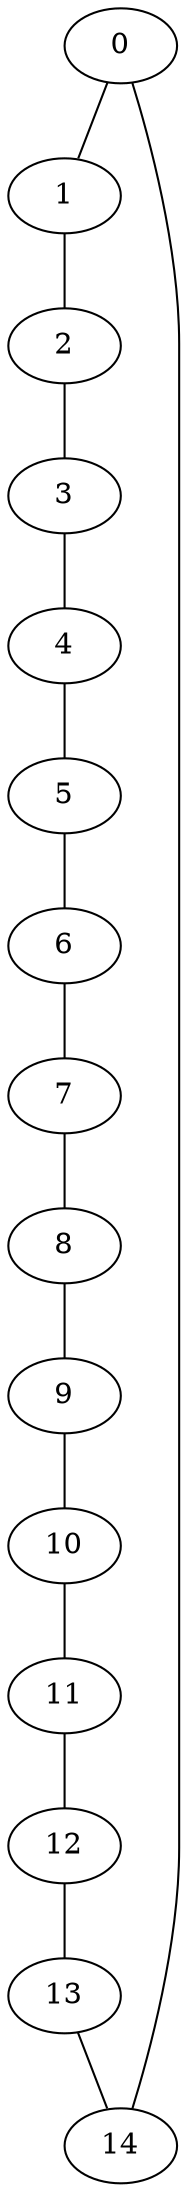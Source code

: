 strict graph {
0;
1;
2;
3;
4;
5;
6;
7;
8;
9;
10;
11;
12;
13;
14;
0 -- 1;
0 -- 14;
1 -- 2;
2 -- 3;
3 -- 4;
4 -- 5;
5 -- 6;
6 -- 7;
7 -- 8;
8 -- 9;
9 -- 10;
10 -- 11;
11 -- 12;
12 -- 13;
13 -- 14;
}
